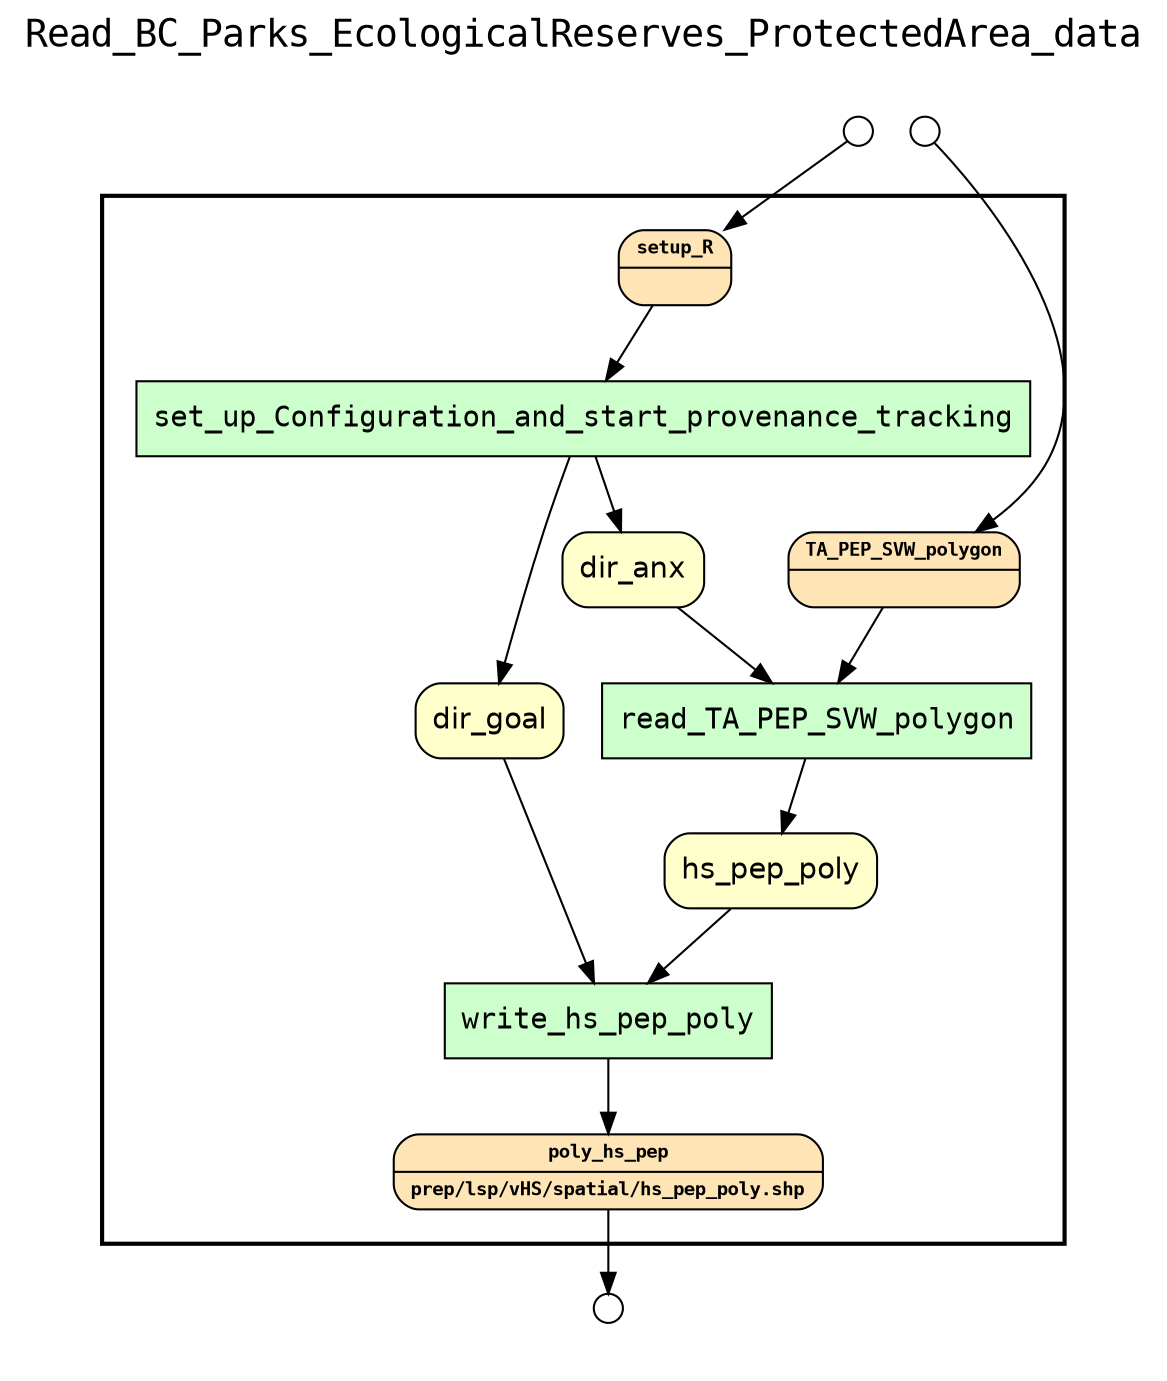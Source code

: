 
digraph yw_data_view {
rankdir=TB
fontname=Courier; fontsize=18; labelloc=t
label="Read_BC_Parks_EcologicalReserves_ProtectedArea_data"
subgraph cluster_workflow { label=""; color=black; penwidth=2
subgraph cluster_workflow_inner { label=""; color=white
node[shape=box style="filled" fillcolor="#CCFFCC" peripheries=1 fontname=Courier]
read_TA_PEP_SVW_polygon
set_up_Configuration_and_start_provenance_tracking
write_hs_pep_poly
node[shape=box style="filled" fillcolor="#CCFFCC" peripheries=1 fontname=Courier]
node[shape=box style="rounded,filled" fillcolor="#FFFFCC" peripheries=1 fontname=Helvetica]
dir_anx
dir_goal
hs_pep_poly
node[shape=box style="rounded,filled" fillcolor="#FFE4B5" peripheries=1 fontname="Courier-Bold" fontsize=9]
setup_R[shape=record rankdir=LR label="{<f0> setup_R |<f1>}"]
TA_PEP_SVW_polygon[shape=record rankdir=LR label="{<f0> TA_PEP_SVW_polygon |<f1>}"]
node[shape=box style="rounded,filled" fillcolor="#FFE4B5" peripheries=1 fontname="Courier-Bold" fontsize=9]
poly_hs_pep[shape=record rankdir=LR label="{<f0> poly_hs_pep |<f1>prep/lsp/vHS/spatial/hs_pep_poly.shp\l}"]
node[shape=box style="rounded,filled" fillcolor="#FFFFFF" peripheries=1 fontname=Helvetica]
}}
subgraph cluster_inflows { label=""; color=white; penwidth=2
subgraph cluster_inflows_inner { label=""; color=white
node[shape=circle fillcolor="#FFFFFF" peripheries=1 width=0.2]
setup_R_inflow [label=""]
TA_PEP_SVW_polygon_inflow [label=""]
}}
subgraph cluster_outflows { label=""; color=white; penwidth=2
subgraph cluster_outflows_inner { label=""; color=white
node[shape=circle fillcolor="#FFFFFF" peripheries=1 width=0.2]
poly_hs_pep_outflow [label=""]
}}
hs_pep_poly -> write_hs_pep_poly
TA_PEP_SVW_polygon -> read_TA_PEP_SVW_polygon
dir_goal -> write_hs_pep_poly
dir_anx -> read_TA_PEP_SVW_polygon
setup_R -> set_up_Configuration_and_start_provenance_tracking
set_up_Configuration_and_start_provenance_tracking -> dir_anx
set_up_Configuration_and_start_provenance_tracking -> dir_goal
read_TA_PEP_SVW_polygon -> hs_pep_poly
write_hs_pep_poly -> poly_hs_pep
setup_R_inflow -> setup_R
TA_PEP_SVW_polygon_inflow -> TA_PEP_SVW_polygon
poly_hs_pep -> poly_hs_pep_outflow
}

